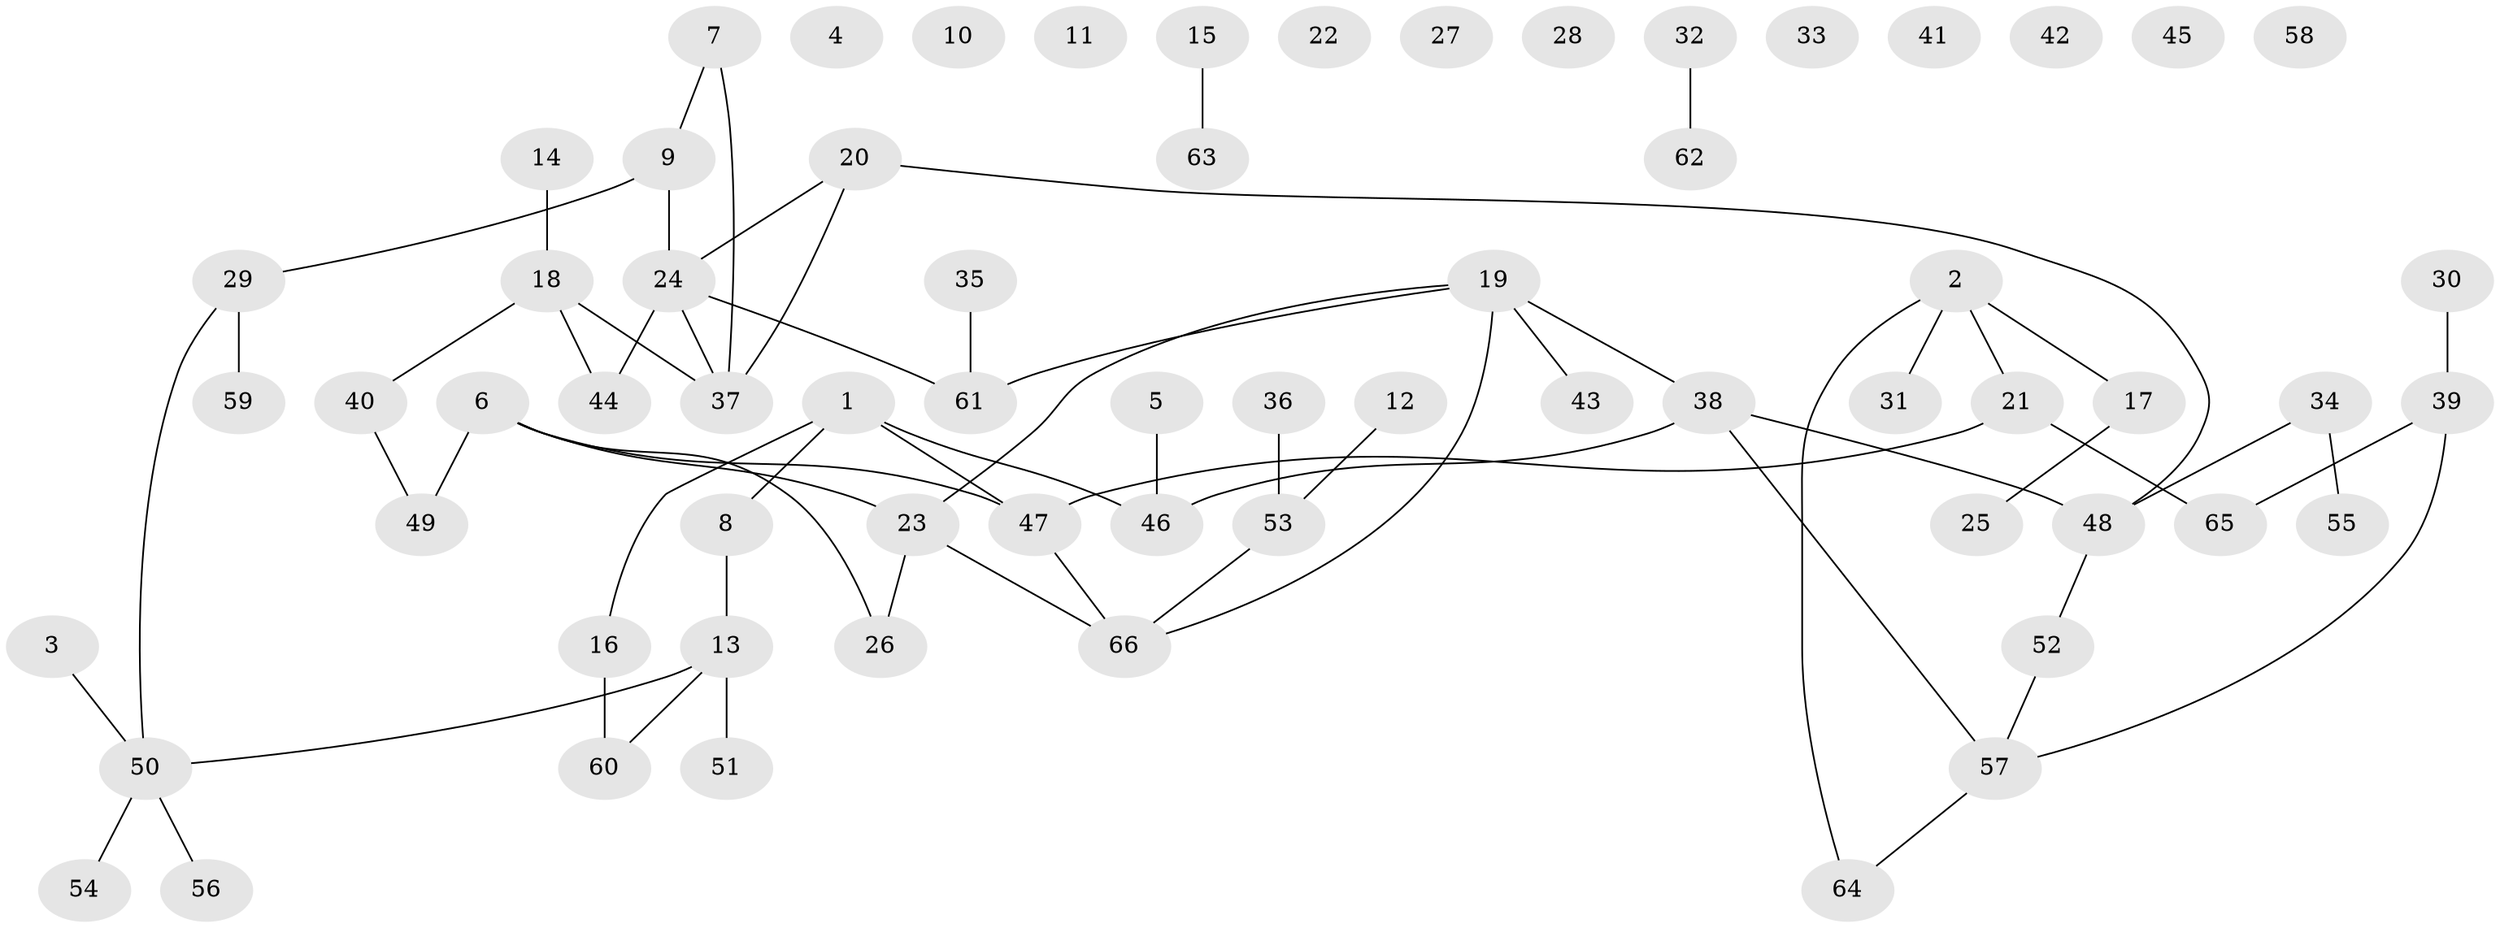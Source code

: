 // Generated by graph-tools (version 1.1) at 2025/25/03/09/25 03:25:16]
// undirected, 66 vertices, 66 edges
graph export_dot {
graph [start="1"]
  node [color=gray90,style=filled];
  1;
  2;
  3;
  4;
  5;
  6;
  7;
  8;
  9;
  10;
  11;
  12;
  13;
  14;
  15;
  16;
  17;
  18;
  19;
  20;
  21;
  22;
  23;
  24;
  25;
  26;
  27;
  28;
  29;
  30;
  31;
  32;
  33;
  34;
  35;
  36;
  37;
  38;
  39;
  40;
  41;
  42;
  43;
  44;
  45;
  46;
  47;
  48;
  49;
  50;
  51;
  52;
  53;
  54;
  55;
  56;
  57;
  58;
  59;
  60;
  61;
  62;
  63;
  64;
  65;
  66;
  1 -- 8;
  1 -- 16;
  1 -- 46;
  1 -- 47;
  2 -- 17;
  2 -- 21;
  2 -- 31;
  2 -- 64;
  3 -- 50;
  5 -- 46;
  6 -- 23;
  6 -- 26;
  6 -- 47;
  6 -- 49;
  7 -- 9;
  7 -- 37;
  8 -- 13;
  9 -- 24;
  9 -- 29;
  12 -- 53;
  13 -- 50;
  13 -- 51;
  13 -- 60;
  14 -- 18;
  15 -- 63;
  16 -- 60;
  17 -- 25;
  18 -- 37;
  18 -- 40;
  18 -- 44;
  19 -- 23;
  19 -- 38;
  19 -- 43;
  19 -- 61;
  19 -- 66;
  20 -- 24;
  20 -- 37;
  20 -- 48;
  21 -- 47;
  21 -- 65;
  23 -- 26;
  23 -- 66;
  24 -- 37;
  24 -- 44;
  24 -- 61;
  29 -- 50;
  29 -- 59;
  30 -- 39;
  32 -- 62;
  34 -- 48;
  34 -- 55;
  35 -- 61;
  36 -- 53;
  38 -- 46;
  38 -- 48;
  38 -- 57;
  39 -- 57;
  39 -- 65;
  40 -- 49;
  47 -- 66;
  48 -- 52;
  50 -- 54;
  50 -- 56;
  52 -- 57;
  53 -- 66;
  57 -- 64;
}
